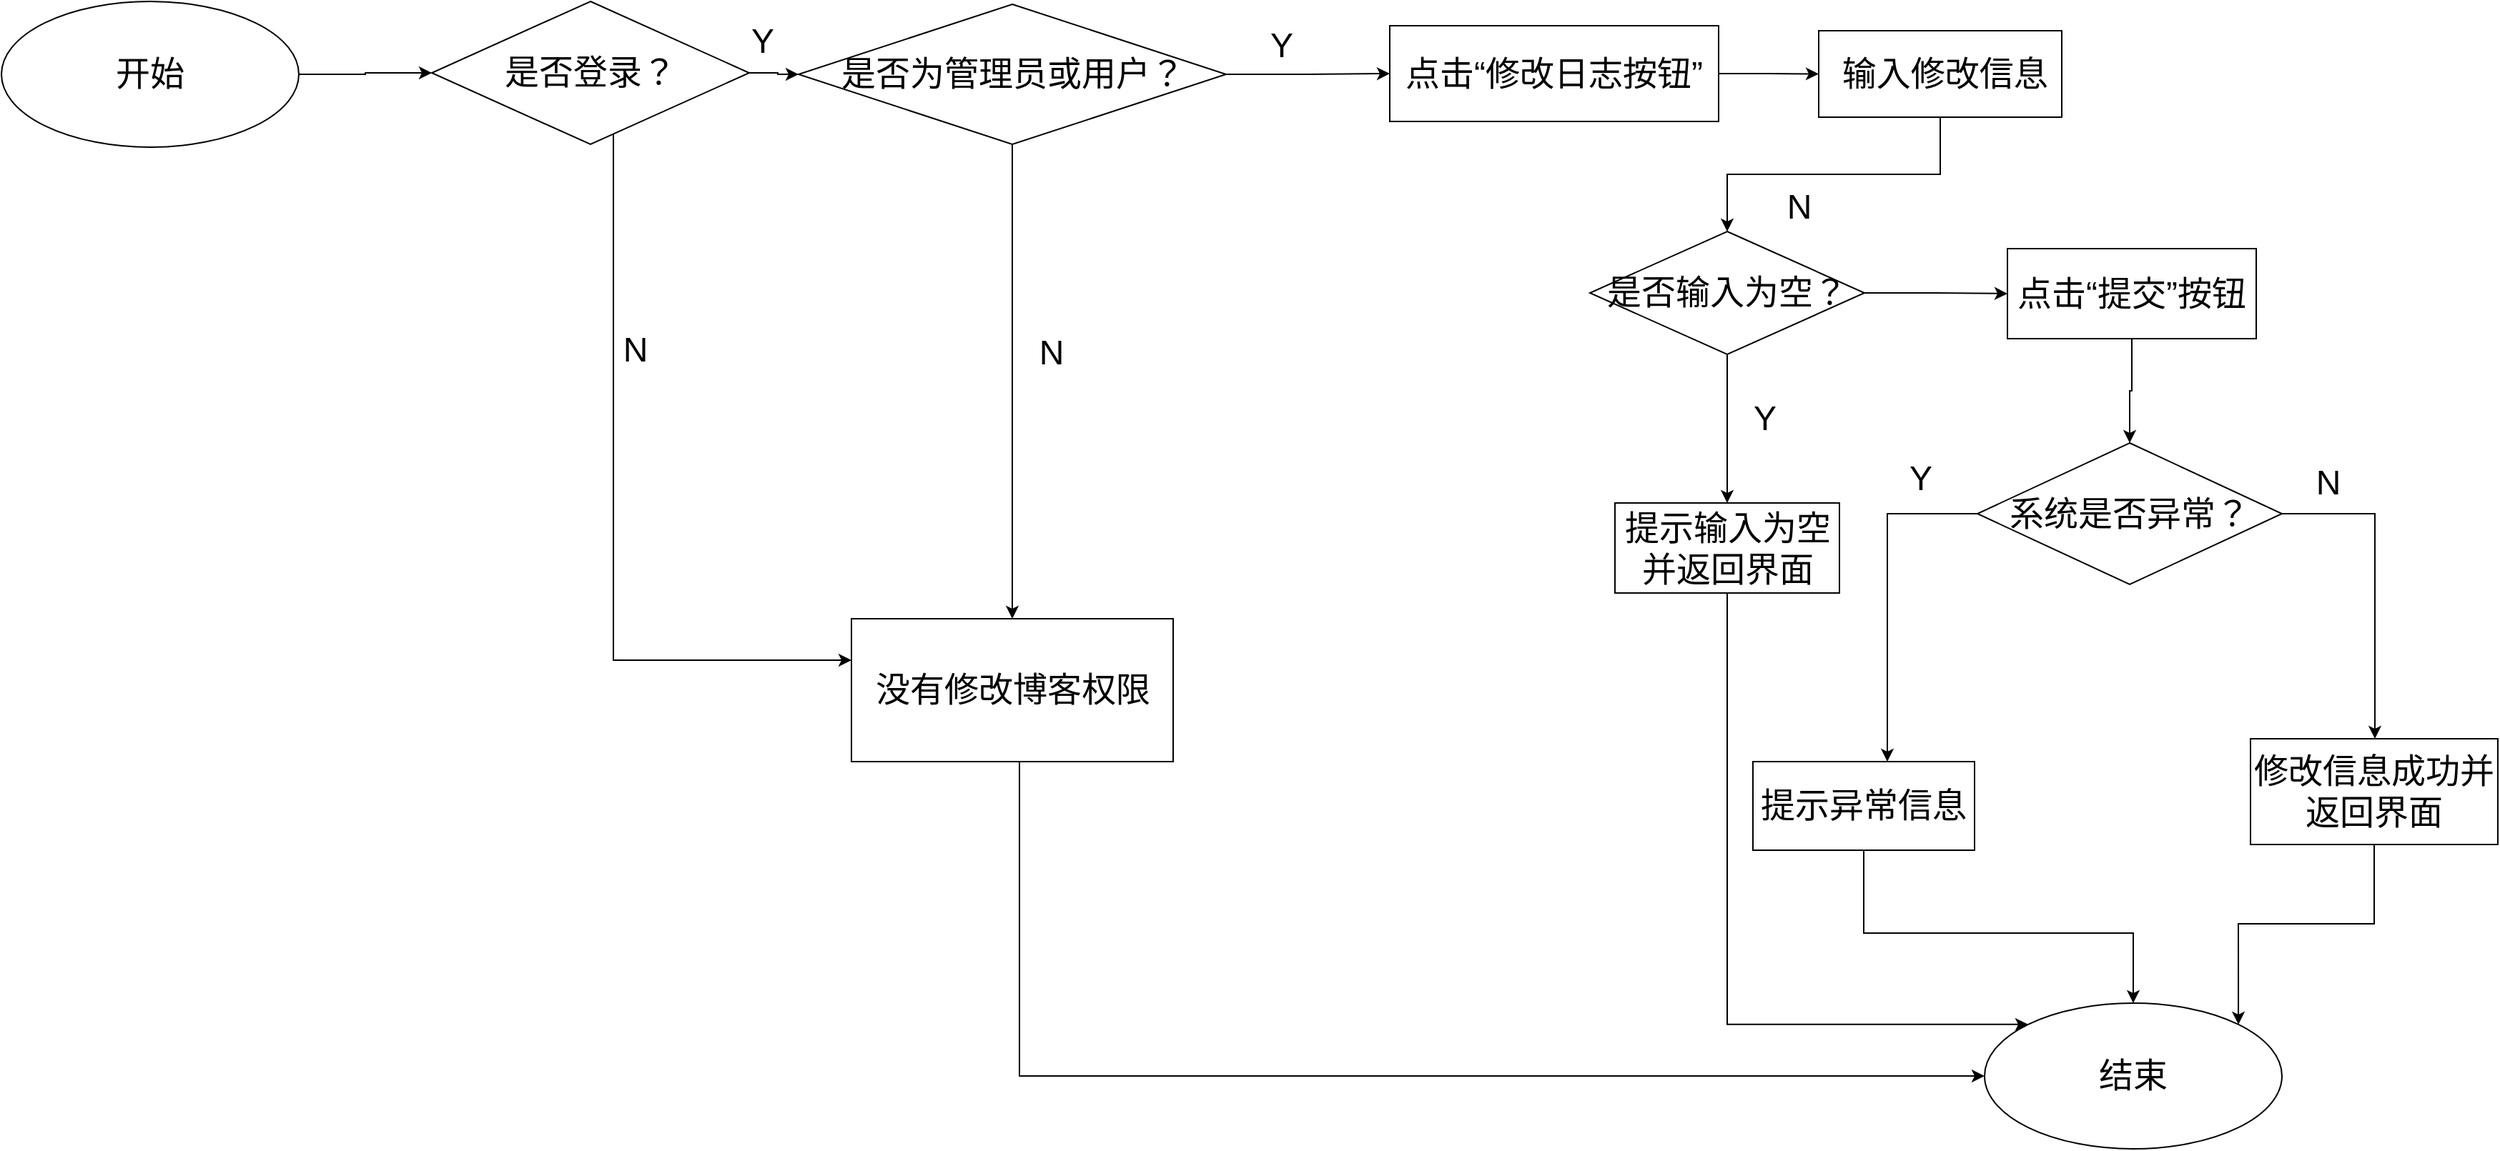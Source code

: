 <mxfile version="15.2.7" type="device"><diagram id="C5RBs43oDa-KdzZeNtuy" name="Page-1"><mxGraphModel dx="3756" dy="1614" grid="0" gridSize="10" guides="1" tooltips="1" connect="1" arrows="1" fold="1" page="0" pageScale="1" pageWidth="2339" pageHeight="3300" math="0" shadow="0"><root><mxCell id="WIyWlLk6GJQsqaUBKTNV-0"/><mxCell id="WIyWlLk6GJQsqaUBKTNV-1" parent="WIyWlLk6GJQsqaUBKTNV-0"/><mxCell id="T4fw0An1ggHCIWrtt5Px-2" value="" style="edgeStyle=orthogonalEdgeStyle;rounded=0;orthogonalLoop=1;jettySize=auto;html=1;" edge="1" parent="WIyWlLk6GJQsqaUBKTNV-1" source="T4fw0An1ggHCIWrtt5Px-0" target="T4fw0An1ggHCIWrtt5Px-1"><mxGeometry relative="1" as="geometry"/></mxCell><mxCell id="T4fw0An1ggHCIWrtt5Px-0" value="&lt;font style=&quot;font-size: 24px&quot;&gt;开始&lt;/font&gt;" style="ellipse;whiteSpace=wrap;html=1;" vertex="1" parent="WIyWlLk6GJQsqaUBKTNV-1"><mxGeometry x="-1021" y="-228" width="208" height="102" as="geometry"/></mxCell><mxCell id="T4fw0An1ggHCIWrtt5Px-4" value="" style="edgeStyle=orthogonalEdgeStyle;rounded=0;orthogonalLoop=1;jettySize=auto;html=1;" edge="1" parent="WIyWlLk6GJQsqaUBKTNV-1" source="T4fw0An1ggHCIWrtt5Px-1" target="T4fw0An1ggHCIWrtt5Px-3"><mxGeometry relative="1" as="geometry"><Array as="points"><mxPoint x="-593" y="233"/></Array></mxGeometry></mxCell><mxCell id="T4fw0An1ggHCIWrtt5Px-6" value="" style="edgeStyle=orthogonalEdgeStyle;rounded=0;orthogonalLoop=1;jettySize=auto;html=1;" edge="1" parent="WIyWlLk6GJQsqaUBKTNV-1" source="T4fw0An1ggHCIWrtt5Px-1" target="T4fw0An1ggHCIWrtt5Px-5"><mxGeometry relative="1" as="geometry"/></mxCell><mxCell id="T4fw0An1ggHCIWrtt5Px-1" value="&lt;font style=&quot;font-size: 24px&quot;&gt;是否登录？&lt;/font&gt;" style="rhombus;whiteSpace=wrap;html=1;" vertex="1" parent="WIyWlLk6GJQsqaUBKTNV-1"><mxGeometry x="-720" y="-228" width="222" height="100" as="geometry"/></mxCell><mxCell id="T4fw0An1ggHCIWrtt5Px-37" style="edgeStyle=orthogonalEdgeStyle;rounded=0;orthogonalLoop=1;jettySize=auto;html=1;entryX=0;entryY=0.5;entryDx=0;entryDy=0;" edge="1" parent="WIyWlLk6GJQsqaUBKTNV-1" source="T4fw0An1ggHCIWrtt5Px-3" target="T4fw0An1ggHCIWrtt5Px-36"><mxGeometry relative="1" as="geometry"><Array as="points"><mxPoint x="-309" y="524"/></Array></mxGeometry></mxCell><mxCell id="T4fw0An1ggHCIWrtt5Px-3" value="&lt;font style=&quot;font-size: 24px&quot;&gt;没有修改博客权限&lt;/font&gt;" style="whiteSpace=wrap;html=1;" vertex="1" parent="WIyWlLk6GJQsqaUBKTNV-1"><mxGeometry x="-426.5" y="204" width="225" height="100" as="geometry"/></mxCell><mxCell id="T4fw0An1ggHCIWrtt5Px-12" value="" style="edgeStyle=orthogonalEdgeStyle;rounded=0;orthogonalLoop=1;jettySize=auto;html=1;" edge="1" parent="WIyWlLk6GJQsqaUBKTNV-1" source="T4fw0An1ggHCIWrtt5Px-5" target="T4fw0An1ggHCIWrtt5Px-11"><mxGeometry relative="1" as="geometry"/></mxCell><mxCell id="T4fw0An1ggHCIWrtt5Px-45" style="edgeStyle=orthogonalEdgeStyle;rounded=0;orthogonalLoop=1;jettySize=auto;html=1;entryX=0.5;entryY=0;entryDx=0;entryDy=0;" edge="1" parent="WIyWlLk6GJQsqaUBKTNV-1" source="T4fw0An1ggHCIWrtt5Px-5" target="T4fw0An1ggHCIWrtt5Px-3"><mxGeometry relative="1" as="geometry"/></mxCell><mxCell id="T4fw0An1ggHCIWrtt5Px-5" value="&lt;font style=&quot;font-size: 24px&quot;&gt;是否为管理员或用户？&lt;/font&gt;" style="rhombus;whiteSpace=wrap;html=1;" vertex="1" parent="WIyWlLk6GJQsqaUBKTNV-1"><mxGeometry x="-463.5" y="-226" width="299" height="98" as="geometry"/></mxCell><mxCell id="T4fw0An1ggHCIWrtt5Px-8" value="&lt;font style=&quot;font-size: 24px&quot;&gt;Y&lt;/font&gt;" style="text;html=1;align=center;verticalAlign=middle;resizable=0;points=[];autosize=1;strokeColor=none;fillColor=none;" vertex="1" parent="WIyWlLk6GJQsqaUBKTNV-1"><mxGeometry x="-502" y="-211" width="26" height="22" as="geometry"/></mxCell><mxCell id="T4fw0An1ggHCIWrtt5Px-10" value="&lt;font style=&quot;font-size: 24px&quot;&gt;N&lt;/font&gt;" style="text;html=1;align=center;verticalAlign=middle;resizable=0;points=[];autosize=1;strokeColor=none;fillColor=none;" vertex="1" parent="WIyWlLk6GJQsqaUBKTNV-1"><mxGeometry x="-592" y="5" width="28" height="22" as="geometry"/></mxCell><mxCell id="T4fw0An1ggHCIWrtt5Px-15" value="" style="edgeStyle=orthogonalEdgeStyle;rounded=0;orthogonalLoop=1;jettySize=auto;html=1;" edge="1" parent="WIyWlLk6GJQsqaUBKTNV-1" source="T4fw0An1ggHCIWrtt5Px-11" target="T4fw0An1ggHCIWrtt5Px-14"><mxGeometry relative="1" as="geometry"/></mxCell><mxCell id="T4fw0An1ggHCIWrtt5Px-11" value="&lt;font style=&quot;font-size: 24px&quot;&gt;点击“修改日志按钮”&lt;/font&gt;" style="whiteSpace=wrap;html=1;" vertex="1" parent="WIyWlLk6GJQsqaUBKTNV-1"><mxGeometry x="-50" y="-211" width="230" height="67" as="geometry"/></mxCell><mxCell id="T4fw0An1ggHCIWrtt5Px-13" value="&lt;font style=&quot;font-size: 24px&quot;&gt;Y&lt;/font&gt;" style="text;html=1;align=center;verticalAlign=middle;resizable=0;points=[];autosize=1;strokeColor=none;fillColor=none;" vertex="1" parent="WIyWlLk6GJQsqaUBKTNV-1"><mxGeometry x="-139" y="-208" width="26" height="22" as="geometry"/></mxCell><mxCell id="T4fw0An1ggHCIWrtt5Px-17" value="" style="edgeStyle=orthogonalEdgeStyle;rounded=0;orthogonalLoop=1;jettySize=auto;html=1;" edge="1" parent="WIyWlLk6GJQsqaUBKTNV-1" source="T4fw0An1ggHCIWrtt5Px-14" target="T4fw0An1ggHCIWrtt5Px-16"><mxGeometry relative="1" as="geometry"/></mxCell><mxCell id="T4fw0An1ggHCIWrtt5Px-14" value="&lt;font style=&quot;font-size: 24px&quot;&gt;&amp;nbsp;输入修改信息&lt;/font&gt;" style="whiteSpace=wrap;html=1;" vertex="1" parent="WIyWlLk6GJQsqaUBKTNV-1"><mxGeometry x="250" y="-207.5" width="170" height="60.5" as="geometry"/></mxCell><mxCell id="T4fw0An1ggHCIWrtt5Px-19" value="" style="edgeStyle=orthogonalEdgeStyle;rounded=0;orthogonalLoop=1;jettySize=auto;html=1;" edge="1" parent="WIyWlLk6GJQsqaUBKTNV-1" source="T4fw0An1ggHCIWrtt5Px-16" target="T4fw0An1ggHCIWrtt5Px-18"><mxGeometry relative="1" as="geometry"/></mxCell><mxCell id="T4fw0An1ggHCIWrtt5Px-21" value="" style="edgeStyle=orthogonalEdgeStyle;rounded=0;orthogonalLoop=1;jettySize=auto;html=1;" edge="1" parent="WIyWlLk6GJQsqaUBKTNV-1" source="T4fw0An1ggHCIWrtt5Px-16" target="T4fw0An1ggHCIWrtt5Px-20"><mxGeometry relative="1" as="geometry"/></mxCell><mxCell id="T4fw0An1ggHCIWrtt5Px-16" value="&lt;font style=&quot;font-size: 24px&quot;&gt;是否输入为空？&lt;/font&gt;" style="rhombus;whiteSpace=wrap;html=1;" vertex="1" parent="WIyWlLk6GJQsqaUBKTNV-1"><mxGeometry x="90" y="-67" width="192" height="86" as="geometry"/></mxCell><mxCell id="T4fw0An1ggHCIWrtt5Px-40" style="edgeStyle=orthogonalEdgeStyle;rounded=0;orthogonalLoop=1;jettySize=auto;html=1;entryX=0;entryY=0;entryDx=0;entryDy=0;" edge="1" parent="WIyWlLk6GJQsqaUBKTNV-1" source="T4fw0An1ggHCIWrtt5Px-18" target="T4fw0An1ggHCIWrtt5Px-36"><mxGeometry relative="1" as="geometry"><Array as="points"><mxPoint x="186" y="488"/></Array></mxGeometry></mxCell><mxCell id="T4fw0An1ggHCIWrtt5Px-18" value="&lt;font style=&quot;font-size: 24px&quot;&gt;提示输入为空并返回界面&lt;/font&gt;" style="whiteSpace=wrap;html=1;" vertex="1" parent="WIyWlLk6GJQsqaUBKTNV-1"><mxGeometry x="107.5" y="123" width="157" height="63" as="geometry"/></mxCell><mxCell id="T4fw0An1ggHCIWrtt5Px-23" value="" style="edgeStyle=orthogonalEdgeStyle;rounded=0;orthogonalLoop=1;jettySize=auto;html=1;" edge="1" parent="WIyWlLk6GJQsqaUBKTNV-1" source="T4fw0An1ggHCIWrtt5Px-20" target="T4fw0An1ggHCIWrtt5Px-22"><mxGeometry relative="1" as="geometry"/></mxCell><mxCell id="T4fw0An1ggHCIWrtt5Px-20" value="&lt;font style=&quot;font-size: 24px&quot;&gt;点击“提交”按钮&lt;/font&gt;" style="whiteSpace=wrap;html=1;" vertex="1" parent="WIyWlLk6GJQsqaUBKTNV-1"><mxGeometry x="382" y="-55" width="174" height="63" as="geometry"/></mxCell><mxCell id="T4fw0An1ggHCIWrtt5Px-27" value="" style="edgeStyle=orthogonalEdgeStyle;rounded=0;orthogonalLoop=1;jettySize=auto;html=1;" edge="1" parent="WIyWlLk6GJQsqaUBKTNV-1" source="T4fw0An1ggHCIWrtt5Px-22" target="T4fw0An1ggHCIWrtt5Px-26"><mxGeometry relative="1" as="geometry"><Array as="points"><mxPoint x="639" y="131"/></Array></mxGeometry></mxCell><mxCell id="T4fw0An1ggHCIWrtt5Px-32" value="" style="edgeStyle=orthogonalEdgeStyle;rounded=0;orthogonalLoop=1;jettySize=auto;html=1;" edge="1" parent="WIyWlLk6GJQsqaUBKTNV-1" source="T4fw0An1ggHCIWrtt5Px-22" target="T4fw0An1ggHCIWrtt5Px-31"><mxGeometry relative="1" as="geometry"><Array as="points"><mxPoint x="298" y="131"/></Array></mxGeometry></mxCell><mxCell id="T4fw0An1ggHCIWrtt5Px-22" value="&lt;font style=&quot;font-size: 24px&quot;&gt;系统是否异常？&lt;/font&gt;" style="rhombus;whiteSpace=wrap;html=1;" vertex="1" parent="WIyWlLk6GJQsqaUBKTNV-1"><mxGeometry x="361" y="81" width="213" height="99" as="geometry"/></mxCell><mxCell id="T4fw0An1ggHCIWrtt5Px-44" style="edgeStyle=orthogonalEdgeStyle;rounded=0;orthogonalLoop=1;jettySize=auto;html=1;entryX=1;entryY=0;entryDx=0;entryDy=0;" edge="1" parent="WIyWlLk6GJQsqaUBKTNV-1" source="T4fw0An1ggHCIWrtt5Px-26" target="T4fw0An1ggHCIWrtt5Px-36"><mxGeometry relative="1" as="geometry"/></mxCell><mxCell id="T4fw0An1ggHCIWrtt5Px-26" value="&lt;font style=&quot;font-size: 24px&quot;&gt;修改信息成功并返回界面&lt;/font&gt;" style="whiteSpace=wrap;html=1;" vertex="1" parent="WIyWlLk6GJQsqaUBKTNV-1"><mxGeometry x="552" y="288" width="173" height="74" as="geometry"/></mxCell><mxCell id="T4fw0An1ggHCIWrtt5Px-28" value="&lt;font style=&quot;font-size: 24px&quot;&gt;N&lt;/font&gt;" style="text;html=1;align=center;verticalAlign=middle;resizable=0;points=[];autosize=1;strokeColor=none;fillColor=none;" vertex="1" parent="WIyWlLk6GJQsqaUBKTNV-1"><mxGeometry x="592" y="98" width="28" height="22" as="geometry"/></mxCell><mxCell id="T4fw0An1ggHCIWrtt5Px-41" style="edgeStyle=orthogonalEdgeStyle;rounded=0;orthogonalLoop=1;jettySize=auto;html=1;" edge="1" parent="WIyWlLk6GJQsqaUBKTNV-1" source="T4fw0An1ggHCIWrtt5Px-31" target="T4fw0An1ggHCIWrtt5Px-36"><mxGeometry relative="1" as="geometry"><Array as="points"><mxPoint x="282" y="424"/><mxPoint x="470" y="424"/></Array></mxGeometry></mxCell><mxCell id="T4fw0An1ggHCIWrtt5Px-31" value="&lt;font style=&quot;font-size: 24px&quot;&gt;提示异常信息&lt;/font&gt;" style="whiteSpace=wrap;html=1;" vertex="1" parent="WIyWlLk6GJQsqaUBKTNV-1"><mxGeometry x="204" y="304" width="155" height="62" as="geometry"/></mxCell><mxCell id="T4fw0An1ggHCIWrtt5Px-34" value="&lt;font style=&quot;font-size: 24px&quot;&gt;Y&lt;/font&gt;" style="text;html=1;align=center;verticalAlign=middle;resizable=0;points=[];autosize=1;strokeColor=none;fillColor=none;" vertex="1" parent="WIyWlLk6GJQsqaUBKTNV-1"><mxGeometry x="308" y="95" width="26" height="22" as="geometry"/></mxCell><mxCell id="T4fw0An1ggHCIWrtt5Px-36" value="&lt;font style=&quot;font-size: 24px&quot;&gt;结束&lt;/font&gt;" style="ellipse;whiteSpace=wrap;html=1;" vertex="1" parent="WIyWlLk6GJQsqaUBKTNV-1"><mxGeometry x="366" y="473" width="208" height="102" as="geometry"/></mxCell><mxCell id="T4fw0An1ggHCIWrtt5Px-38" value="&lt;font style=&quot;font-size: 24px&quot;&gt;N&lt;/font&gt;" style="text;html=1;align=center;verticalAlign=middle;resizable=0;points=[];autosize=1;strokeColor=none;fillColor=none;" vertex="1" parent="WIyWlLk6GJQsqaUBKTNV-1"><mxGeometry x="222" y="-95" width="28" height="22" as="geometry"/></mxCell><mxCell id="T4fw0An1ggHCIWrtt5Px-39" value="&lt;font style=&quot;font-size: 24px&quot;&gt;Y&lt;/font&gt;" style="text;html=1;align=center;verticalAlign=middle;resizable=0;points=[];autosize=1;strokeColor=none;fillColor=none;" vertex="1" parent="WIyWlLk6GJQsqaUBKTNV-1"><mxGeometry x="199" y="53" width="26" height="22" as="geometry"/></mxCell><mxCell id="T4fw0An1ggHCIWrtt5Px-46" value="&lt;font style=&quot;font-size: 24px&quot;&gt;N&lt;/font&gt;" style="text;html=1;align=center;verticalAlign=middle;resizable=0;points=[];autosize=1;strokeColor=none;fillColor=none;" vertex="1" parent="WIyWlLk6GJQsqaUBKTNV-1"><mxGeometry x="-301" y="7" width="28" height="22" as="geometry"/></mxCell></root></mxGraphModel></diagram></mxfile>